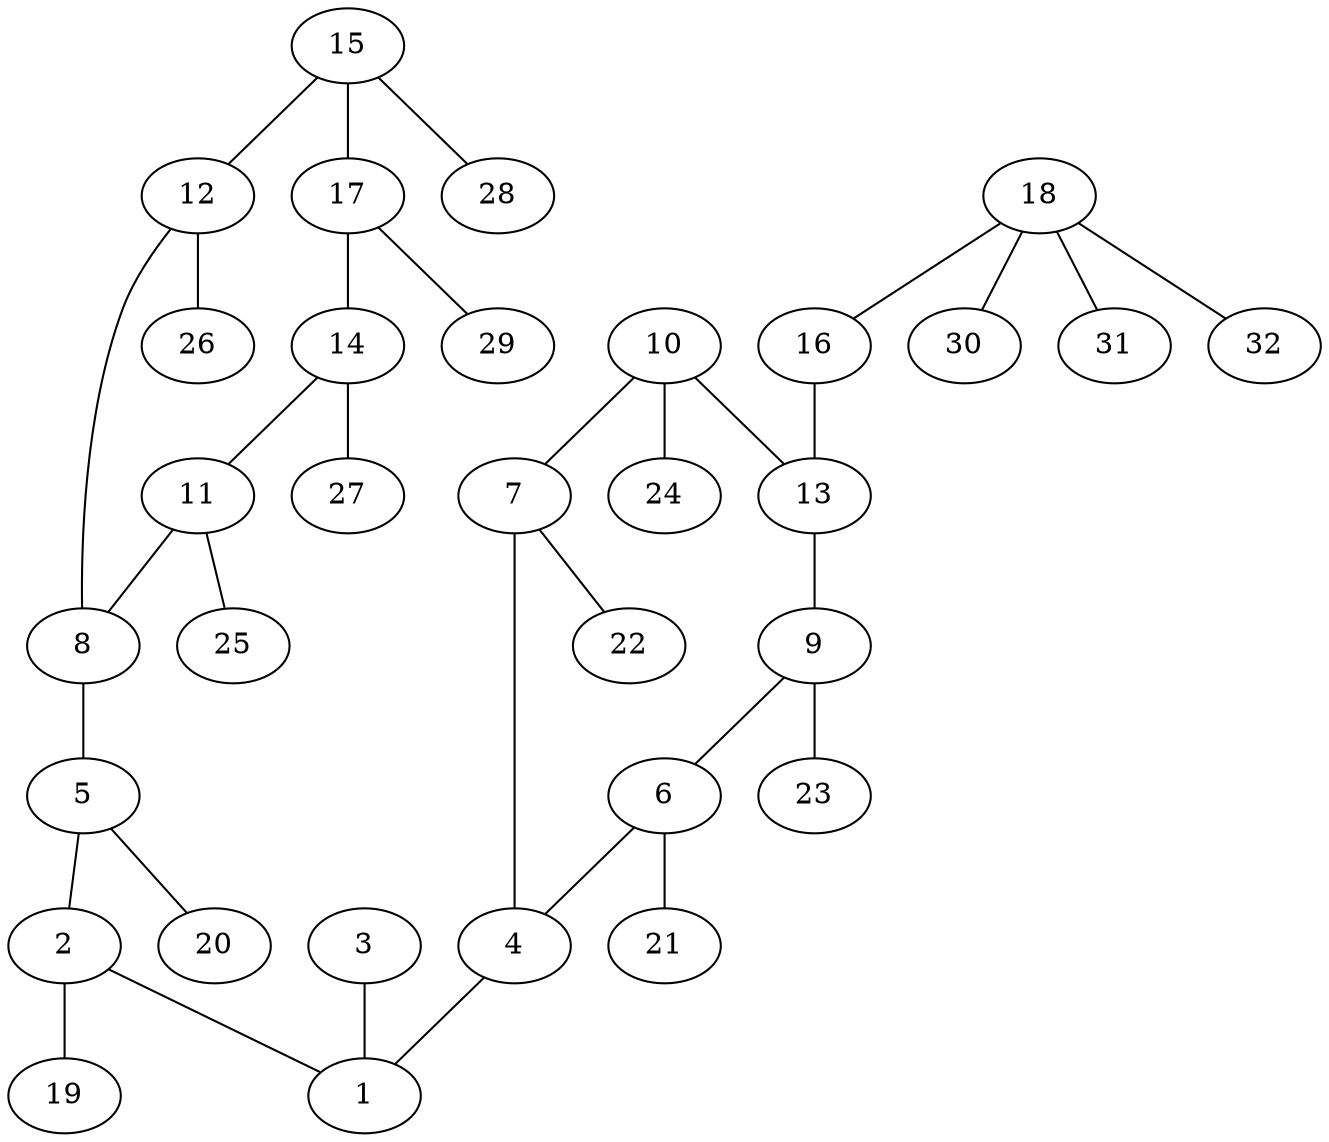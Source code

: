 graph molecule_2280 {
	1	 [chem=C];
	2	 [chem=C];
	2 -- 1	 [valence=1];
	19	 [chem=H];
	2 -- 19	 [valence=1];
	3	 [chem=O];
	3 -- 1	 [valence=2];
	4	 [chem=C];
	4 -- 1	 [valence=1];
	5	 [chem=C];
	5 -- 2	 [valence=2];
	20	 [chem=H];
	5 -- 20	 [valence=1];
	6	 [chem=C];
	6 -- 4	 [valence=2];
	21	 [chem=H];
	6 -- 21	 [valence=1];
	7	 [chem=C];
	7 -- 4	 [valence=1];
	22	 [chem=H];
	7 -- 22	 [valence=1];
	8	 [chem=C];
	8 -- 5	 [valence=1];
	9	 [chem=C];
	9 -- 6	 [valence=1];
	23	 [chem=H];
	9 -- 23	 [valence=1];
	10	 [chem=C];
	10 -- 7	 [valence=2];
	13	 [chem=C];
	10 -- 13	 [valence=1];
	24	 [chem=H];
	10 -- 24	 [valence=1];
	11	 [chem=C];
	11 -- 8	 [valence=2];
	25	 [chem=H];
	11 -- 25	 [valence=1];
	12	 [chem=C];
	12 -- 8	 [valence=1];
	26	 [chem=H];
	12 -- 26	 [valence=1];
	13 -- 9	 [valence=2];
	14	 [chem=C];
	14 -- 11	 [valence=1];
	27	 [chem=H];
	14 -- 27	 [valence=1];
	15	 [chem=C];
	15 -- 12	 [valence=2];
	17	 [chem=C];
	15 -- 17	 [valence=1];
	28	 [chem=H];
	15 -- 28	 [valence=1];
	16	 [chem=O];
	16 -- 13	 [valence=1];
	17 -- 14	 [valence=2];
	29	 [chem=H];
	17 -- 29	 [valence=1];
	18	 [chem=C];
	18 -- 16	 [valence=1];
	30	 [chem=H];
	18 -- 30	 [valence=1];
	31	 [chem=H];
	18 -- 31	 [valence=1];
	32	 [chem=H];
	18 -- 32	 [valence=1];
}
